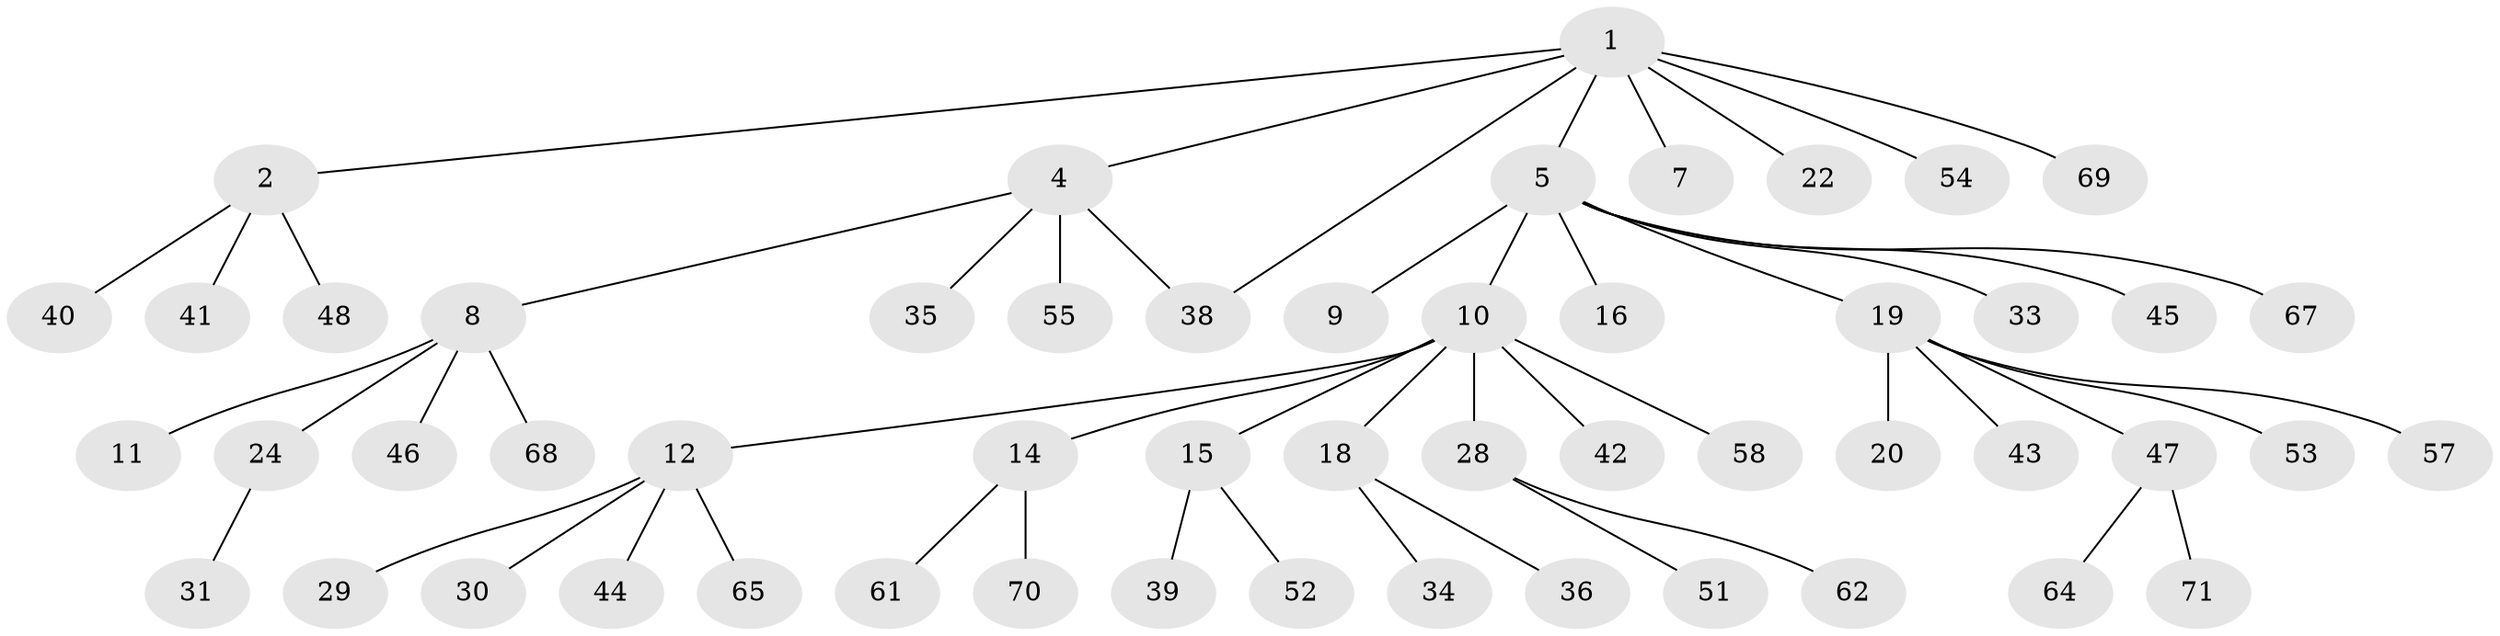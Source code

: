 // Generated by graph-tools (version 1.1) at 2025/23/03/03/25 07:23:55]
// undirected, 53 vertices, 53 edges
graph export_dot {
graph [start="1"]
  node [color=gray90,style=filled];
  1 [super="+3"];
  2 [super="+13"];
  4 [super="+27"];
  5 [super="+6"];
  7;
  8 [super="+56"];
  9;
  10 [super="+17"];
  11;
  12 [super="+66"];
  14 [super="+21"];
  15 [super="+25"];
  16;
  18 [super="+26"];
  19 [super="+23"];
  20 [super="+37"];
  22;
  24 [super="+63"];
  28 [super="+32"];
  29;
  30;
  31;
  33;
  34;
  35;
  36;
  38;
  39;
  40;
  41;
  42;
  43 [super="+49"];
  44;
  45;
  46;
  47 [super="+50"];
  48 [super="+60"];
  51;
  52;
  53;
  54;
  55 [super="+59"];
  57;
  58;
  61;
  62;
  64;
  65;
  67;
  68;
  69;
  70;
  71;
  1 -- 2;
  1 -- 5;
  1 -- 22;
  1 -- 38;
  1 -- 69;
  1 -- 4;
  1 -- 54;
  1 -- 7;
  2 -- 40;
  2 -- 41;
  2 -- 48;
  4 -- 8;
  4 -- 35;
  4 -- 38;
  4 -- 55;
  5 -- 19;
  5 -- 16;
  5 -- 33;
  5 -- 67;
  5 -- 9;
  5 -- 10;
  5 -- 45;
  8 -- 11;
  8 -- 24;
  8 -- 46;
  8 -- 68;
  10 -- 12;
  10 -- 14;
  10 -- 15;
  10 -- 18;
  10 -- 28;
  10 -- 42;
  10 -- 58;
  12 -- 29;
  12 -- 30;
  12 -- 44;
  12 -- 65;
  14 -- 70;
  14 -- 61;
  15 -- 39;
  15 -- 52;
  18 -- 34;
  18 -- 36;
  19 -- 20;
  19 -- 53;
  19 -- 57;
  19 -- 43;
  19 -- 47;
  24 -- 31;
  28 -- 51;
  28 -- 62;
  47 -- 71;
  47 -- 64;
}
